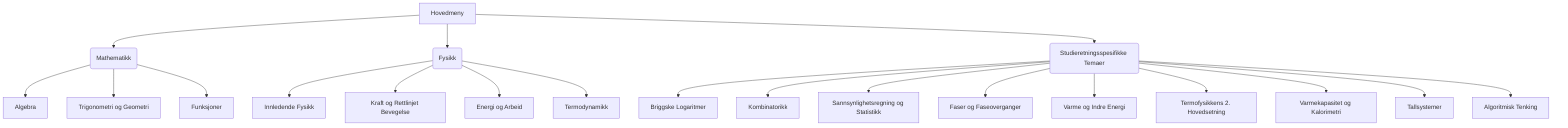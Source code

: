 graph TD
    A[Hovedmeny] --> B(Mathematikk)
    A --> C(Fysikk)
    A --> D(Studieretningsspesifikke Temaer)
    B --> B1[Algebra]
    B --> B2[Trigonometri og Geometri]
    B --> B3[Funksjoner]
    C --> C1[Innledende Fysikk]
    C --> C2[Kraft og Rettlinjet Bevegelse]
    C --> C3[Energi og Arbeid]
    C --> C4[Termodynamikk]
    D --> D1[Briggske Logaritmer]
    D --> D2[Kombinatorikk]
    D --> D3[Sannsynlighetsregning og Statistikk]
    D --> D4[Faser og Faseoverganger]
    D --> D5[Varme og Indre Energi]
    D --> D6[Termofysikkens 2. Hovedsetning]
    D --> D7[Varmekapasitet og Kalorimetri]
    D --> D8[Tallsystemer]
    D --> D9[Algoritmisk Tenking]
